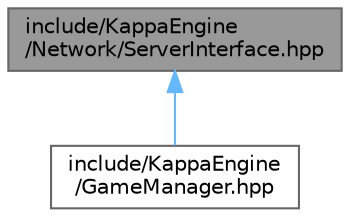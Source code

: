 digraph "include/KappaEngine/Network/ServerInterface.hpp"
{
 // LATEX_PDF_SIZE
  bgcolor="transparent";
  edge [fontname=Helvetica,fontsize=10,labelfontname=Helvetica,labelfontsize=10];
  node [fontname=Helvetica,fontsize=10,shape=box,height=0.2,width=0.4];
  Node1 [label="include/KappaEngine\l/Network/ServerInterface.hpp",height=0.2,width=0.4,color="gray40", fillcolor="grey60", style="filled", fontcolor="black",tooltip=" "];
  Node1 -> Node2 [dir="back",color="steelblue1",style="solid"];
  Node2 [label="include/KappaEngine\l/GameManager.hpp",height=0.2,width=0.4,color="grey40", fillcolor="white", style="filled",URL="$db/d75/_game_manager_8hpp.html",tooltip=" "];
}
